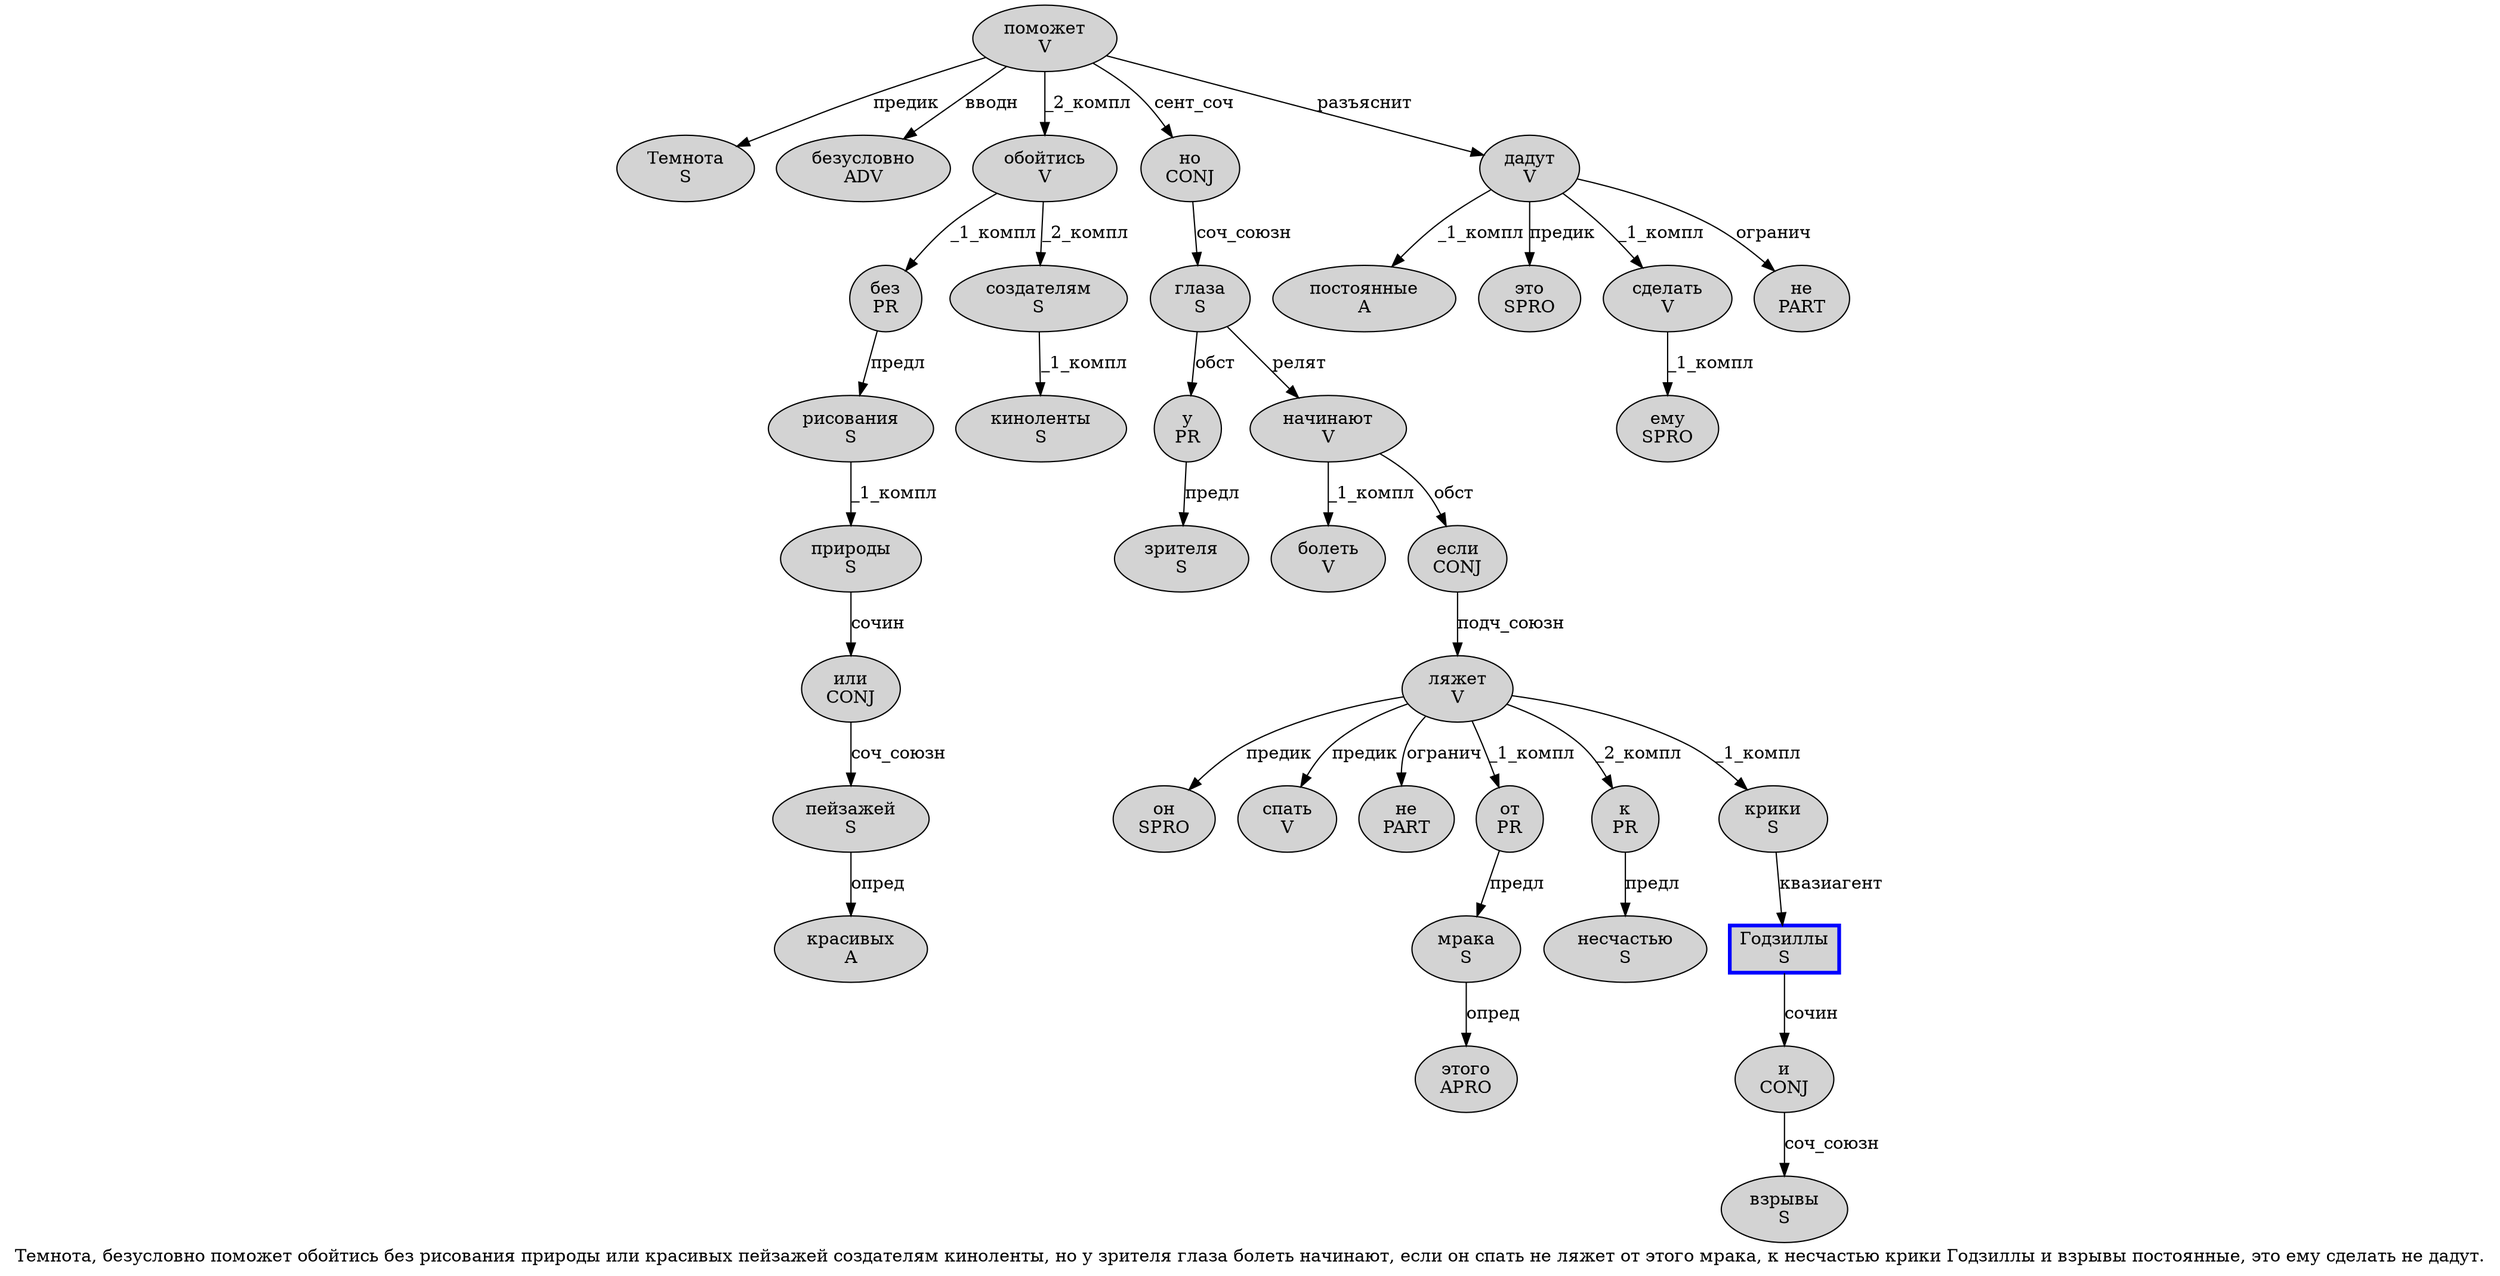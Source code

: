 digraph SENTENCE_4791 {
	graph [label="Темнота, безусловно поможет обойтись без рисования природы или красивых пейзажей создателям киноленты, но у зрителя глаза болеть начинают, если он спать не ляжет от этого мрака, к несчастью крики Годзиллы и взрывы постоянные, это ему сделать не дадут."]
	node [style=filled]
		0 [label="Темнота
S" color="" fillcolor=lightgray penwidth=1 shape=ellipse]
		2 [label="безусловно
ADV" color="" fillcolor=lightgray penwidth=1 shape=ellipse]
		3 [label="поможет
V" color="" fillcolor=lightgray penwidth=1 shape=ellipse]
		4 [label="обойтись
V" color="" fillcolor=lightgray penwidth=1 shape=ellipse]
		5 [label="без
PR" color="" fillcolor=lightgray penwidth=1 shape=ellipse]
		6 [label="рисования
S" color="" fillcolor=lightgray penwidth=1 shape=ellipse]
		7 [label="природы
S" color="" fillcolor=lightgray penwidth=1 shape=ellipse]
		8 [label="или
CONJ" color="" fillcolor=lightgray penwidth=1 shape=ellipse]
		9 [label="красивых
A" color="" fillcolor=lightgray penwidth=1 shape=ellipse]
		10 [label="пейзажей
S" color="" fillcolor=lightgray penwidth=1 shape=ellipse]
		11 [label="создателям
S" color="" fillcolor=lightgray penwidth=1 shape=ellipse]
		12 [label="киноленты
S" color="" fillcolor=lightgray penwidth=1 shape=ellipse]
		14 [label="но
CONJ" color="" fillcolor=lightgray penwidth=1 shape=ellipse]
		15 [label="у
PR" color="" fillcolor=lightgray penwidth=1 shape=ellipse]
		16 [label="зрителя
S" color="" fillcolor=lightgray penwidth=1 shape=ellipse]
		17 [label="глаза
S" color="" fillcolor=lightgray penwidth=1 shape=ellipse]
		18 [label="болеть
V" color="" fillcolor=lightgray penwidth=1 shape=ellipse]
		19 [label="начинают
V" color="" fillcolor=lightgray penwidth=1 shape=ellipse]
		21 [label="если
CONJ" color="" fillcolor=lightgray penwidth=1 shape=ellipse]
		22 [label="он
SPRO" color="" fillcolor=lightgray penwidth=1 shape=ellipse]
		23 [label="спать
V" color="" fillcolor=lightgray penwidth=1 shape=ellipse]
		24 [label="не
PART" color="" fillcolor=lightgray penwidth=1 shape=ellipse]
		25 [label="ляжет
V" color="" fillcolor=lightgray penwidth=1 shape=ellipse]
		26 [label="от
PR" color="" fillcolor=lightgray penwidth=1 shape=ellipse]
		27 [label="этого
APRO" color="" fillcolor=lightgray penwidth=1 shape=ellipse]
		28 [label="мрака
S" color="" fillcolor=lightgray penwidth=1 shape=ellipse]
		30 [label="к
PR" color="" fillcolor=lightgray penwidth=1 shape=ellipse]
		31 [label="несчастью
S" color="" fillcolor=lightgray penwidth=1 shape=ellipse]
		32 [label="крики
S" color="" fillcolor=lightgray penwidth=1 shape=ellipse]
		33 [label="Годзиллы
S" color=blue fillcolor=lightgray penwidth=3 shape=box]
		34 [label="и
CONJ" color="" fillcolor=lightgray penwidth=1 shape=ellipse]
		35 [label="взрывы
S" color="" fillcolor=lightgray penwidth=1 shape=ellipse]
		36 [label="постоянные
A" color="" fillcolor=lightgray penwidth=1 shape=ellipse]
		38 [label="это
SPRO" color="" fillcolor=lightgray penwidth=1 shape=ellipse]
		39 [label="ему
SPRO" color="" fillcolor=lightgray penwidth=1 shape=ellipse]
		40 [label="сделать
V" color="" fillcolor=lightgray penwidth=1 shape=ellipse]
		41 [label="не
PART" color="" fillcolor=lightgray penwidth=1 shape=ellipse]
		42 [label="дадут
V" color="" fillcolor=lightgray penwidth=1 shape=ellipse]
			28 -> 27 [label="опред"]
			32 -> 33 [label="квазиагент"]
			8 -> 10 [label="соч_союзн"]
			5 -> 6 [label="предл"]
			19 -> 18 [label="_1_компл"]
			19 -> 21 [label="обст"]
			34 -> 35 [label="соч_союзн"]
			40 -> 39 [label="_1_компл"]
			21 -> 25 [label="подч_союзн"]
			10 -> 9 [label="опред"]
			11 -> 12 [label="_1_компл"]
			7 -> 8 [label="сочин"]
			4 -> 5 [label="_1_компл"]
			4 -> 11 [label="_2_компл"]
			30 -> 31 [label="предл"]
			17 -> 15 [label="обст"]
			17 -> 19 [label="релят"]
			15 -> 16 [label="предл"]
			26 -> 28 [label="предл"]
			25 -> 22 [label="предик"]
			25 -> 23 [label="предик"]
			25 -> 24 [label="огранич"]
			25 -> 26 [label="_1_компл"]
			25 -> 30 [label="_2_компл"]
			25 -> 32 [label="_1_компл"]
			6 -> 7 [label="_1_компл"]
			42 -> 36 [label="_1_компл"]
			42 -> 38 [label="предик"]
			42 -> 40 [label="_1_компл"]
			42 -> 41 [label="огранич"]
			3 -> 0 [label="предик"]
			3 -> 2 [label="вводн"]
			3 -> 4 [label="_2_компл"]
			3 -> 14 [label="сент_соч"]
			3 -> 42 [label="разъяснит"]
			33 -> 34 [label="сочин"]
			14 -> 17 [label="соч_союзн"]
}